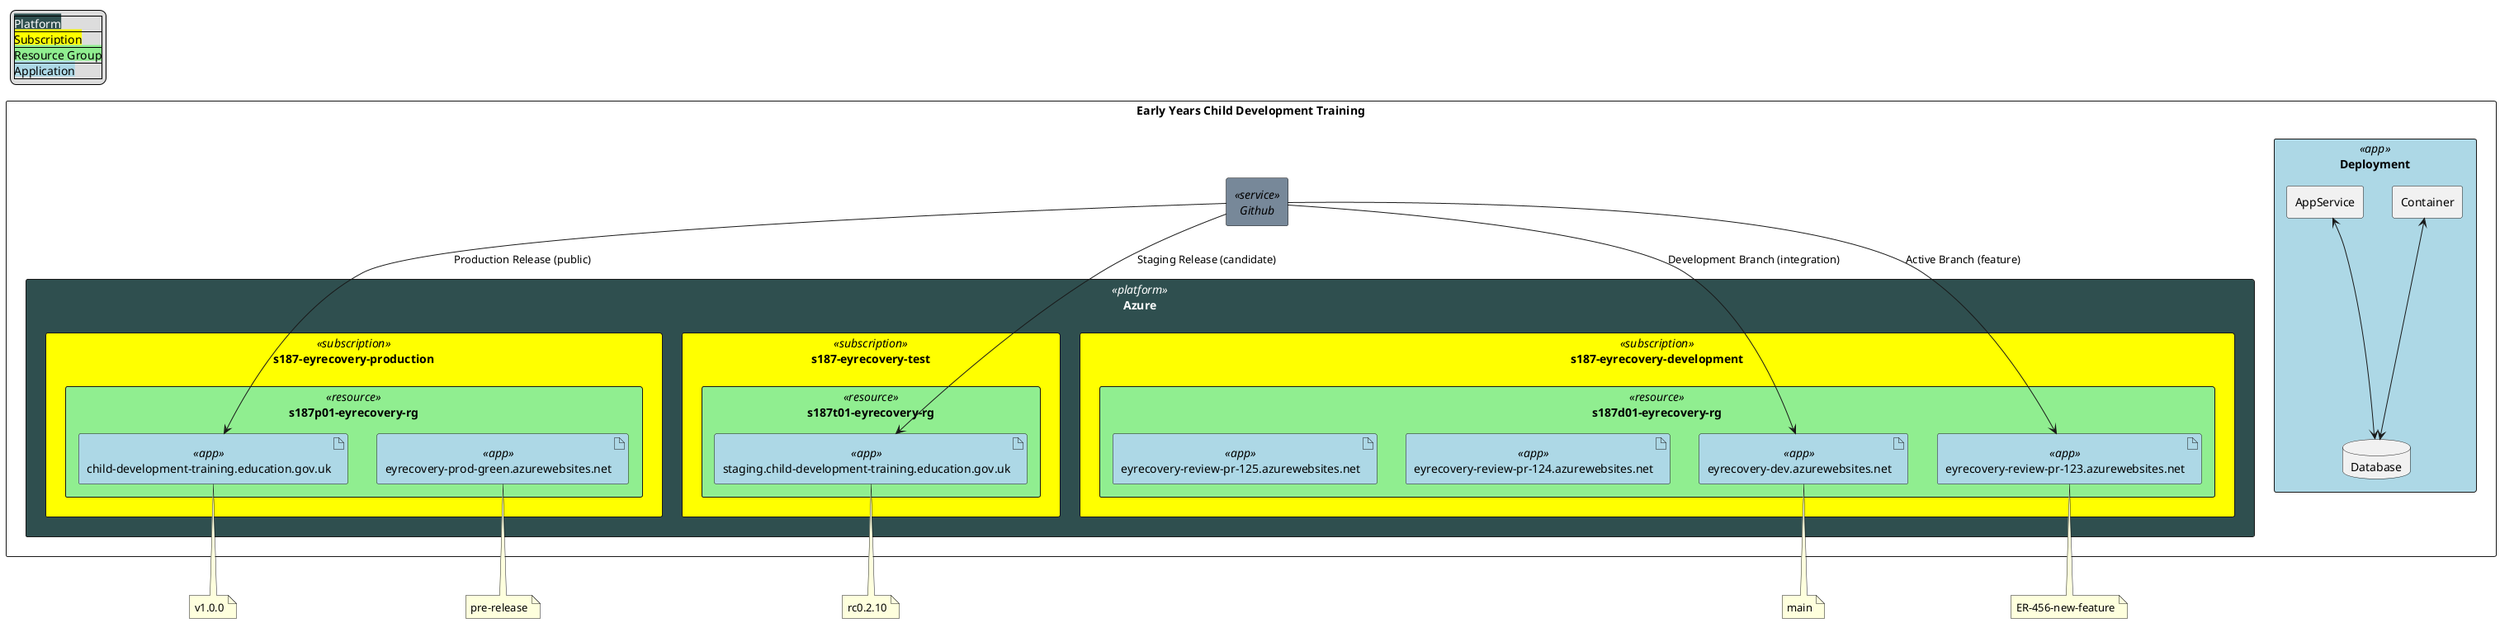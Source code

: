 @startuml
<style>
  .app {
    BackgroundColor LightBlue
  }
  .platform {
    BackgroundColor DarkSlateGray
    FontColor White
  }
  .subscription {
    BackgroundColor Yellow
  }
  .resource {
    BackgroundColor LightGreen
  }
  .service {
    BackgroundColor LightSlateGray
    FontStyle italic
  }
}
</style>


legend top left
|<back:DarkSlateGray><color:White>Platform|
|<back:Yellow>Subscription|
|<back:LightGreen>Resource Group|
|<back:LightBlue>Application|
endlegend


rectangle "Early Years Child Development Training" {

  rectangle "Github" as github <<service>>

  rectangle "Deployment" as deployment <<app>> {
    database "Database" as db
    rectangle "Container" as jobs
    rectangle "AppService" as web
  }

  rectangle "Azure" as azure <<platform>> {
    rectangle "s187-eyrecovery-production" as prod-sub <<subscription>> {
      rectangle "s187p01-eyrecovery-rg" as prod-rg <<resource>> {
        artifact "child-development-training.education.gov.uk" as prod <<app>>
        artifact "eyrecovery-prod-green.azurewebsites.net" as prod_green <<app>>
      }
    }

    rectangle "s187-eyrecovery-test" as test-sub <<subscription>> {
      rectangle "s187t01-eyrecovery-rg" as test-rg <<resource>> {
        artifact "staging.child-development-training.education.gov.uk" as test <<app>>
      }
    }

    rectangle "s187-eyrecovery-development" as dev-sub <<subscription>> {
      rectangle "s187d01-eyrecovery-rg" as dev-rg <<resource>> {
        artifact "eyrecovery-dev.azurewebsites.net" as dev <<app>>

        artifact "eyrecovery-review-pr-123.azurewebsites.net" as pr123 <<app>>
        artifact "eyrecovery-review-pr-124.azurewebsites.net" as pr124 <<app>>
        artifact "eyrecovery-review-pr-125.azurewebsites.net" as pr125 <<app>>
      }
    }
  }
}


note bottom of dev: main
note bottom of pr123: ER-456-new-feature
note bottom of test: rc0.2.10
note bottom of prod_green: pre-release
note bottom of prod: v1.0.0

web <--> db
jobs <--> db

github --> pr123: Active Branch (feature)
github --> dev: Development Branch (integration)
github --> test: Staging Release (candidate)
github --> prod: Production Release (public)

@enduml

